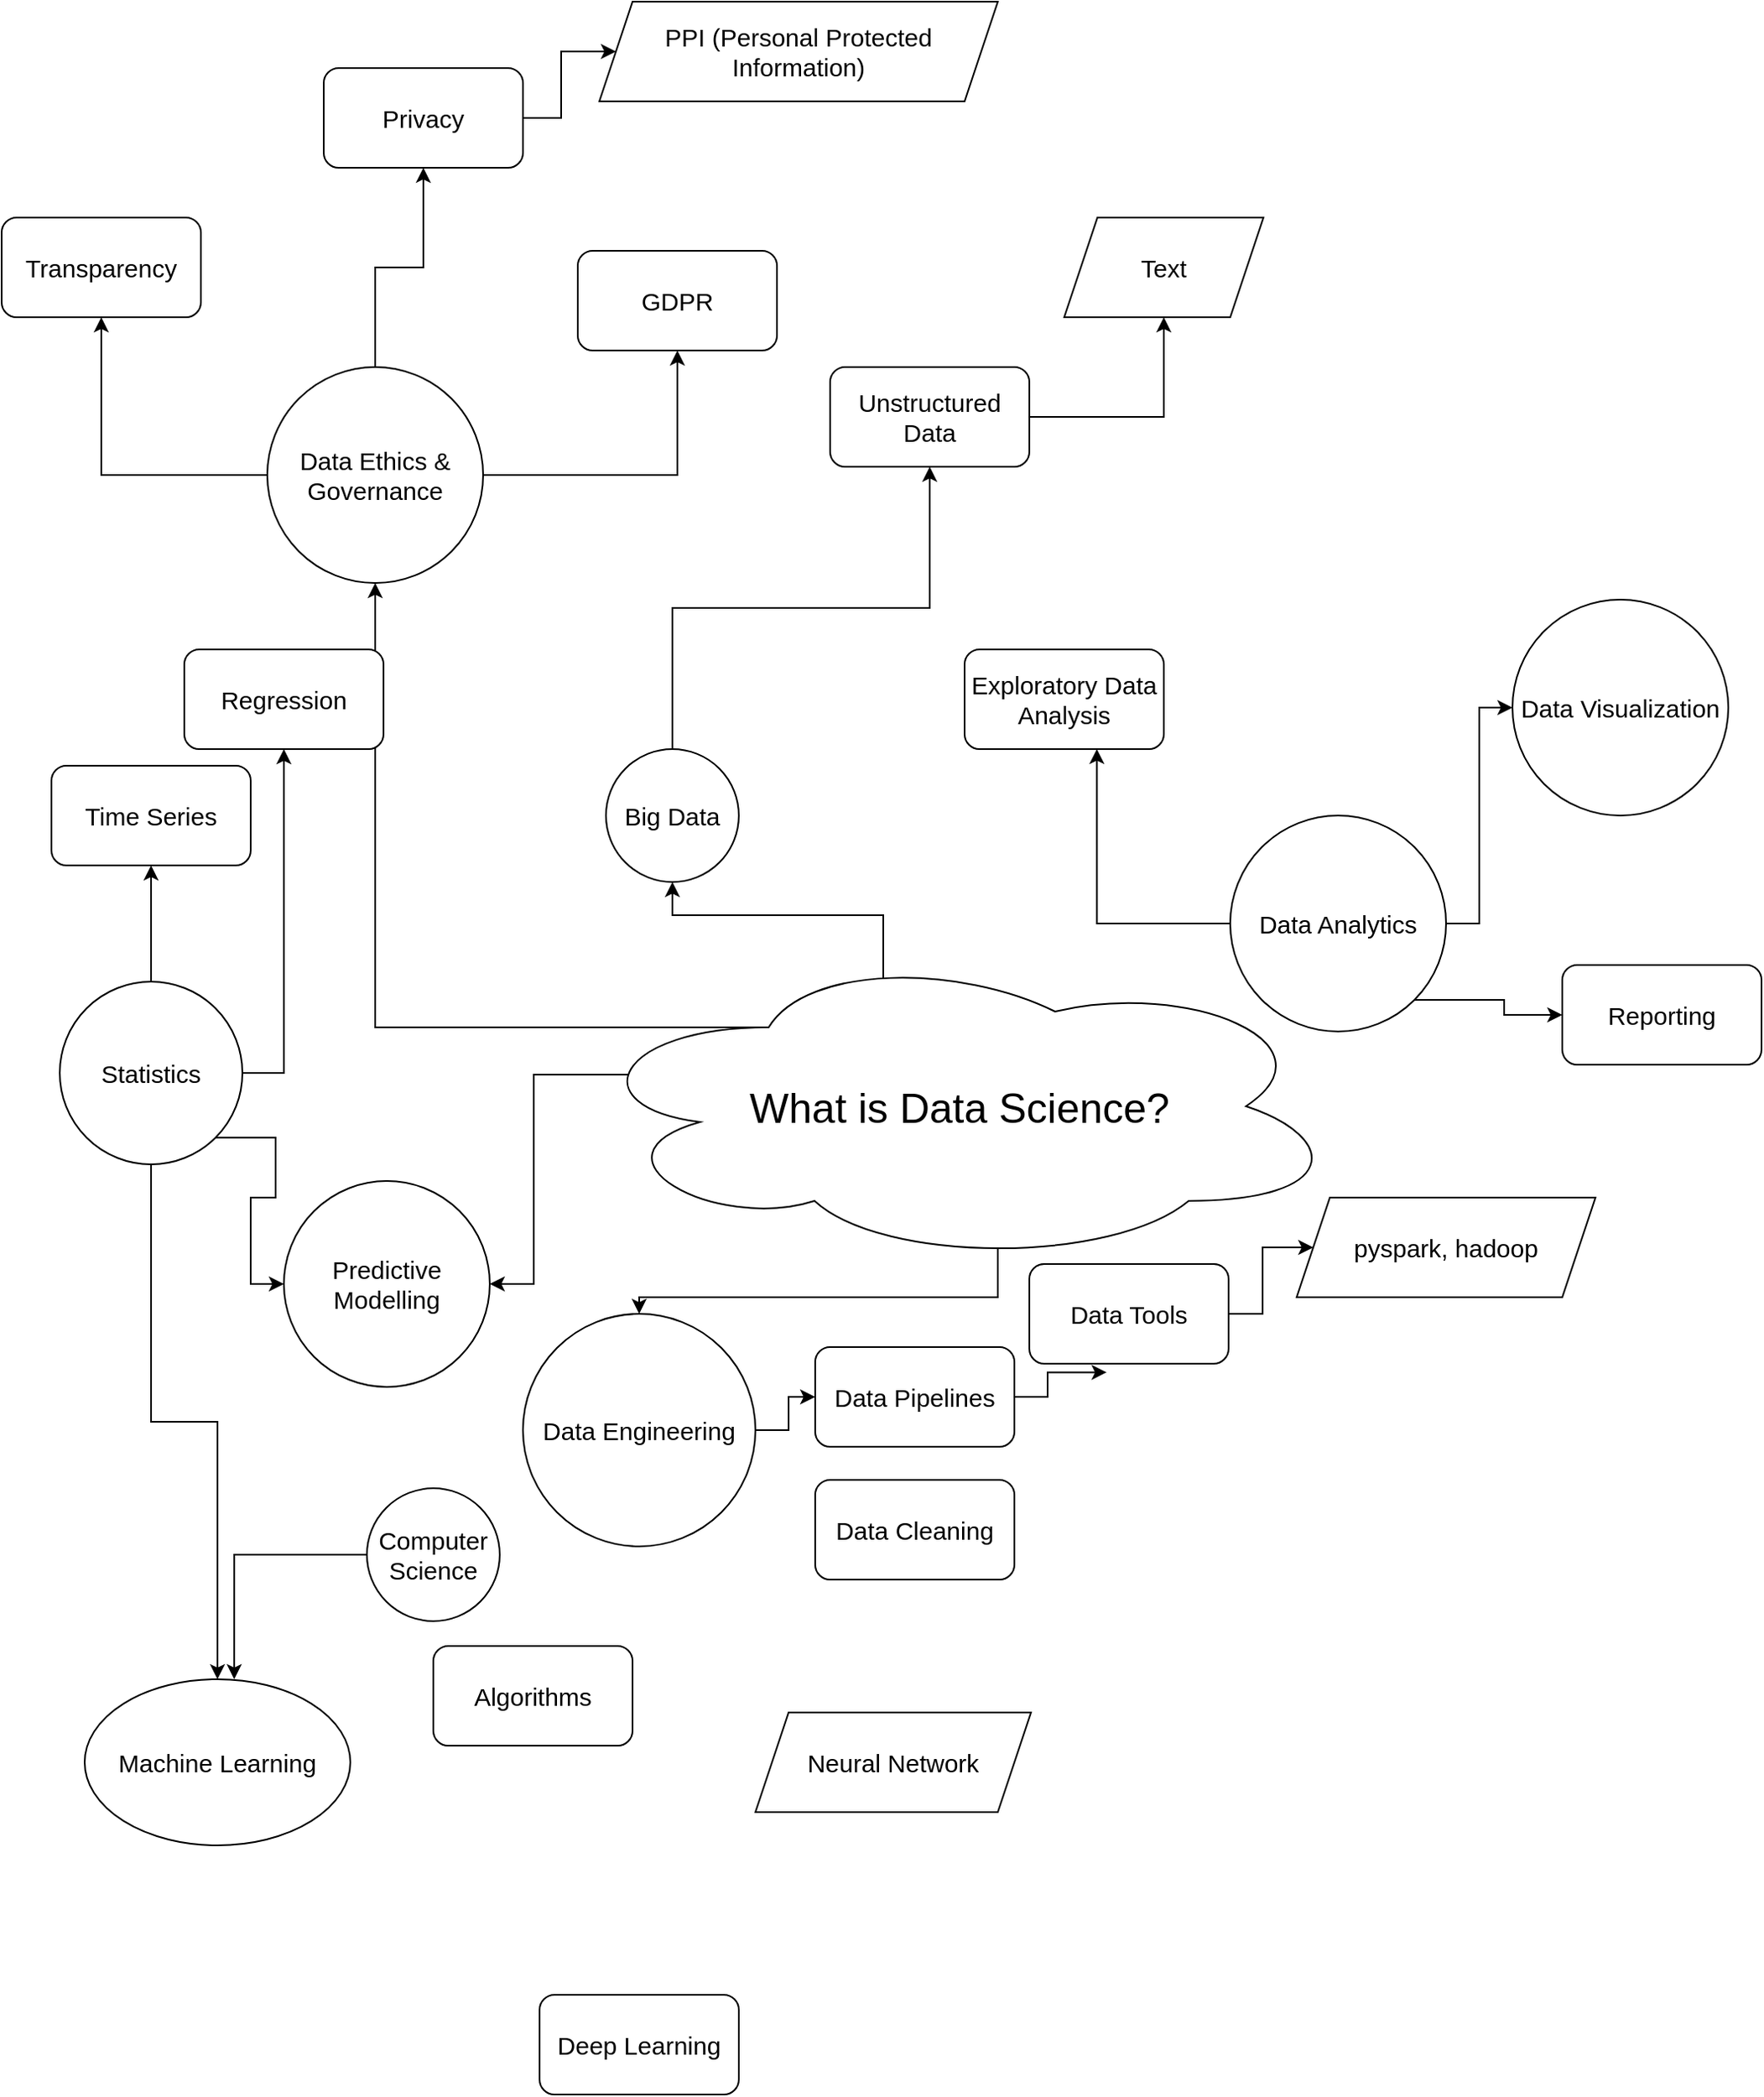 <mxfile version="16.0.2" type="device" pages="3"><diagram id="7G3PDLWmMPIqu2VxCz4N" name="IntroDS"><mxGraphModel dx="1209" dy="2049" grid="1" gridSize="10" guides="1" tooltips="1" connect="1" arrows="1" fold="1" page="1" pageScale="1" pageWidth="827" pageHeight="1169" math="0" shadow="0"><root><mxCell id="0"/><mxCell id="1" parent="0"/><mxCell id="r7thiCN5tJxndm-XETZi-9" style="edgeStyle=orthogonalEdgeStyle;rounded=0;orthogonalLoop=1;jettySize=auto;html=1;exitX=0.55;exitY=0.95;exitDx=0;exitDy=0;exitPerimeter=0;entryX=0.5;entryY=0;entryDx=0;entryDy=0;fontSize=15;" edge="1" parent="1" source="r7thiCN5tJxndm-XETZi-1" target="r7thiCN5tJxndm-XETZi-6"><mxGeometry relative="1" as="geometry"/></mxCell><mxCell id="r7thiCN5tJxndm-XETZi-30" style="edgeStyle=orthogonalEdgeStyle;rounded=0;orthogonalLoop=1;jettySize=auto;html=1;exitX=0.4;exitY=0.1;exitDx=0;exitDy=0;exitPerimeter=0;entryX=0.5;entryY=1;entryDx=0;entryDy=0;fontSize=15;" edge="1" parent="1" source="r7thiCN5tJxndm-XETZi-1" target="r7thiCN5tJxndm-XETZi-29"><mxGeometry relative="1" as="geometry"/></mxCell><mxCell id="r7thiCN5tJxndm-XETZi-45" style="edgeStyle=orthogonalEdgeStyle;rounded=0;orthogonalLoop=1;jettySize=auto;html=1;exitX=0.07;exitY=0.4;exitDx=0;exitDy=0;exitPerimeter=0;fontSize=15;" edge="1" parent="1" source="r7thiCN5tJxndm-XETZi-1" target="r7thiCN5tJxndm-XETZi-43"><mxGeometry relative="1" as="geometry"/></mxCell><mxCell id="r7thiCN5tJxndm-XETZi-47" style="edgeStyle=orthogonalEdgeStyle;rounded=0;orthogonalLoop=1;jettySize=auto;html=1;exitX=0.25;exitY=0.25;exitDx=0;exitDy=0;exitPerimeter=0;entryX=0.5;entryY=1;entryDx=0;entryDy=0;fontSize=15;" edge="1" parent="1" source="r7thiCN5tJxndm-XETZi-1" target="r7thiCN5tJxndm-XETZi-46"><mxGeometry relative="1" as="geometry"/></mxCell><mxCell id="r7thiCN5tJxndm-XETZi-1" value="What is Data Science?" style="ellipse;shape=cloud;whiteSpace=wrap;html=1;fontSize=25;" vertex="1" parent="1"><mxGeometry x="367" y="220" width="460" height="190" as="geometry"/></mxCell><mxCell id="r7thiCN5tJxndm-XETZi-12" style="edgeStyle=orthogonalEdgeStyle;rounded=0;orthogonalLoop=1;jettySize=auto;html=1;entryX=0.664;entryY=0.999;entryDx=0;entryDy=0;entryPerimeter=0;fontSize=15;" edge="1" parent="1" source="r7thiCN5tJxndm-XETZi-4" target="r7thiCN5tJxndm-XETZi-11"><mxGeometry relative="1" as="geometry"/></mxCell><mxCell id="r7thiCN5tJxndm-XETZi-39" style="edgeStyle=orthogonalEdgeStyle;rounded=0;orthogonalLoop=1;jettySize=auto;html=1;fontSize=15;" edge="1" parent="1" source="r7thiCN5tJxndm-XETZi-4" target="r7thiCN5tJxndm-XETZi-5"><mxGeometry relative="1" as="geometry"/></mxCell><mxCell id="r7thiCN5tJxndm-XETZi-42" style="edgeStyle=orthogonalEdgeStyle;rounded=0;orthogonalLoop=1;jettySize=auto;html=1;exitX=1;exitY=1;exitDx=0;exitDy=0;entryX=0;entryY=0.5;entryDx=0;entryDy=0;fontSize=15;" edge="1" parent="1" source="r7thiCN5tJxndm-XETZi-4" target="r7thiCN5tJxndm-XETZi-40"><mxGeometry relative="1" as="geometry"/></mxCell><mxCell id="r7thiCN5tJxndm-XETZi-4" value="Data Analytics" style="ellipse;whiteSpace=wrap;html=1;aspect=fixed;fontSize=15;" vertex="1" parent="1"><mxGeometry x="760" y="140" width="130" height="130" as="geometry"/></mxCell><mxCell id="r7thiCN5tJxndm-XETZi-5" value="Data Visualization" style="ellipse;whiteSpace=wrap;html=1;aspect=fixed;fontSize=15;" vertex="1" parent="1"><mxGeometry x="930" y="10" width="130" height="130" as="geometry"/></mxCell><mxCell id="r7thiCN5tJxndm-XETZi-8" style="edgeStyle=orthogonalEdgeStyle;rounded=0;orthogonalLoop=1;jettySize=auto;html=1;entryX=0;entryY=0.5;entryDx=0;entryDy=0;fontSize=15;" edge="1" parent="1" source="r7thiCN5tJxndm-XETZi-6" target="r7thiCN5tJxndm-XETZi-7"><mxGeometry relative="1" as="geometry"/></mxCell><mxCell id="r7thiCN5tJxndm-XETZi-6" value="Data Engineering" style="ellipse;whiteSpace=wrap;html=1;aspect=fixed;fontSize=15;" vertex="1" parent="1"><mxGeometry x="334" y="440" width="140" height="140" as="geometry"/></mxCell><mxCell id="r7thiCN5tJxndm-XETZi-34" style="edgeStyle=orthogonalEdgeStyle;rounded=0;orthogonalLoop=1;jettySize=auto;html=1;exitX=1;exitY=0.5;exitDx=0;exitDy=0;entryX=0.388;entryY=1.087;entryDx=0;entryDy=0;entryPerimeter=0;fontSize=15;" edge="1" parent="1" source="r7thiCN5tJxndm-XETZi-7" target="r7thiCN5tJxndm-XETZi-31"><mxGeometry relative="1" as="geometry"/></mxCell><mxCell id="r7thiCN5tJxndm-XETZi-7" value="Data Pipelines" style="rounded=1;whiteSpace=wrap;html=1;fontSize=15;" vertex="1" parent="1"><mxGeometry x="510" y="460" width="120" height="60" as="geometry"/></mxCell><mxCell id="r7thiCN5tJxndm-XETZi-10" value="Data Cleaning" style="rounded=1;whiteSpace=wrap;html=1;fontSize=15;" vertex="1" parent="1"><mxGeometry x="510" y="540" width="120" height="60" as="geometry"/></mxCell><mxCell id="r7thiCN5tJxndm-XETZi-11" value="Exploratory Data Analysis" style="rounded=1;whiteSpace=wrap;html=1;fontSize=15;" vertex="1" parent="1"><mxGeometry x="600" y="40" width="120" height="60" as="geometry"/></mxCell><mxCell id="r7thiCN5tJxndm-XETZi-16" style="edgeStyle=orthogonalEdgeStyle;rounded=0;orthogonalLoop=1;jettySize=auto;html=1;fontSize=15;" edge="1" parent="1" source="r7thiCN5tJxndm-XETZi-14" target="r7thiCN5tJxndm-XETZi-15"><mxGeometry relative="1" as="geometry"/></mxCell><mxCell id="r7thiCN5tJxndm-XETZi-19" style="edgeStyle=orthogonalEdgeStyle;rounded=0;orthogonalLoop=1;jettySize=auto;html=1;exitX=1;exitY=0.5;exitDx=0;exitDy=0;fontSize=15;" edge="1" parent="1" source="r7thiCN5tJxndm-XETZi-14" target="r7thiCN5tJxndm-XETZi-18"><mxGeometry relative="1" as="geometry"/></mxCell><mxCell id="r7thiCN5tJxndm-XETZi-28" style="edgeStyle=orthogonalEdgeStyle;rounded=0;orthogonalLoop=1;jettySize=auto;html=1;fontSize=15;" edge="1" parent="1" source="r7thiCN5tJxndm-XETZi-14" target="r7thiCN5tJxndm-XETZi-25"><mxGeometry relative="1" as="geometry"/></mxCell><mxCell id="r7thiCN5tJxndm-XETZi-44" style="edgeStyle=orthogonalEdgeStyle;rounded=0;orthogonalLoop=1;jettySize=auto;html=1;exitX=1;exitY=1;exitDx=0;exitDy=0;entryX=0;entryY=0.5;entryDx=0;entryDy=0;fontSize=15;" edge="1" parent="1" source="r7thiCN5tJxndm-XETZi-14" target="r7thiCN5tJxndm-XETZi-43"><mxGeometry relative="1" as="geometry"/></mxCell><mxCell id="r7thiCN5tJxndm-XETZi-14" value="Statistics" style="ellipse;whiteSpace=wrap;html=1;aspect=fixed;fontSize=15;" vertex="1" parent="1"><mxGeometry x="55" y="240" width="110" height="110" as="geometry"/></mxCell><mxCell id="r7thiCN5tJxndm-XETZi-15" value="Time Series" style="rounded=1;whiteSpace=wrap;html=1;fontSize=15;" vertex="1" parent="1"><mxGeometry x="50" y="110" width="120" height="60" as="geometry"/></mxCell><mxCell id="r7thiCN5tJxndm-XETZi-18" value="Regression" style="rounded=1;whiteSpace=wrap;html=1;fontSize=15;" vertex="1" parent="1"><mxGeometry x="130" y="40" width="120" height="60" as="geometry"/></mxCell><mxCell id="r7thiCN5tJxndm-XETZi-27" style="edgeStyle=orthogonalEdgeStyle;rounded=0;orthogonalLoop=1;jettySize=auto;html=1;entryX=0.563;entryY=0;entryDx=0;entryDy=0;entryPerimeter=0;fontSize=15;" edge="1" parent="1" source="r7thiCN5tJxndm-XETZi-22" target="r7thiCN5tJxndm-XETZi-25"><mxGeometry relative="1" as="geometry"/></mxCell><mxCell id="r7thiCN5tJxndm-XETZi-22" value="Computer Science" style="ellipse;whiteSpace=wrap;html=1;aspect=fixed;fontSize=15;" vertex="1" parent="1"><mxGeometry x="240" y="545" width="80" height="80" as="geometry"/></mxCell><mxCell id="r7thiCN5tJxndm-XETZi-23" value="Algorithms" style="rounded=1;whiteSpace=wrap;html=1;fontSize=15;" vertex="1" parent="1"><mxGeometry x="280" y="640" width="120" height="60" as="geometry"/></mxCell><mxCell id="r7thiCN5tJxndm-XETZi-24" value="Neural Network" style="shape=parallelogram;perimeter=parallelogramPerimeter;whiteSpace=wrap;html=1;fixedSize=1;fontSize=15;" vertex="1" parent="1"><mxGeometry x="474" y="680" width="166" height="60" as="geometry"/></mxCell><mxCell id="r7thiCN5tJxndm-XETZi-25" value="Machine Learning" style="ellipse;whiteSpace=wrap;html=1;fontSize=15;" vertex="1" parent="1"><mxGeometry x="70" y="660" width="160" height="100" as="geometry"/></mxCell><mxCell id="r7thiCN5tJxndm-XETZi-26" value="Deep Learning" style="rounded=1;whiteSpace=wrap;html=1;fontSize=15;" vertex="1" parent="1"><mxGeometry x="344" y="850" width="120" height="60" as="geometry"/></mxCell><mxCell id="r7thiCN5tJxndm-XETZi-36" style="edgeStyle=orthogonalEdgeStyle;rounded=0;orthogonalLoop=1;jettySize=auto;html=1;exitX=0.5;exitY=0;exitDx=0;exitDy=0;fontSize=15;" edge="1" parent="1" source="r7thiCN5tJxndm-XETZi-29" target="r7thiCN5tJxndm-XETZi-35"><mxGeometry relative="1" as="geometry"/></mxCell><mxCell id="r7thiCN5tJxndm-XETZi-29" value="Big Data" style="ellipse;whiteSpace=wrap;html=1;aspect=fixed;fontSize=15;" vertex="1" parent="1"><mxGeometry x="384" y="100" width="80" height="80" as="geometry"/></mxCell><mxCell id="r7thiCN5tJxndm-XETZi-33" style="edgeStyle=orthogonalEdgeStyle;rounded=0;orthogonalLoop=1;jettySize=auto;html=1;exitX=1;exitY=0.5;exitDx=0;exitDy=0;entryX=0;entryY=0.5;entryDx=0;entryDy=0;fontSize=15;" edge="1" parent="1" source="r7thiCN5tJxndm-XETZi-31" target="r7thiCN5tJxndm-XETZi-32"><mxGeometry relative="1" as="geometry"/></mxCell><mxCell id="r7thiCN5tJxndm-XETZi-31" value="Data Tools" style="rounded=1;whiteSpace=wrap;html=1;fontSize=15;" vertex="1" parent="1"><mxGeometry x="639" y="410" width="120" height="60" as="geometry"/></mxCell><mxCell id="r7thiCN5tJxndm-XETZi-32" value="pyspark, hadoop" style="shape=parallelogram;perimeter=parallelogramPerimeter;whiteSpace=wrap;html=1;fixedSize=1;fontSize=15;" vertex="1" parent="1"><mxGeometry x="800" y="370" width="180" height="60" as="geometry"/></mxCell><mxCell id="r7thiCN5tJxndm-XETZi-38" style="edgeStyle=orthogonalEdgeStyle;rounded=0;orthogonalLoop=1;jettySize=auto;html=1;entryX=0.5;entryY=1;entryDx=0;entryDy=0;fontSize=15;" edge="1" parent="1" source="r7thiCN5tJxndm-XETZi-35" target="r7thiCN5tJxndm-XETZi-37"><mxGeometry relative="1" as="geometry"/></mxCell><mxCell id="r7thiCN5tJxndm-XETZi-35" value="Unstructured Data" style="rounded=1;whiteSpace=wrap;html=1;fontSize=15;" vertex="1" parent="1"><mxGeometry x="519" y="-130" width="120" height="60" as="geometry"/></mxCell><mxCell id="r7thiCN5tJxndm-XETZi-37" value="Text" style="shape=parallelogram;perimeter=parallelogramPerimeter;whiteSpace=wrap;html=1;fixedSize=1;fontSize=15;" vertex="1" parent="1"><mxGeometry x="660" y="-220" width="120" height="60" as="geometry"/></mxCell><mxCell id="r7thiCN5tJxndm-XETZi-40" value="Reporting" style="rounded=1;whiteSpace=wrap;html=1;fontSize=15;" vertex="1" parent="1"><mxGeometry x="960" y="230" width="120" height="60" as="geometry"/></mxCell><mxCell id="r7thiCN5tJxndm-XETZi-43" value="Predictive Modelling" style="ellipse;whiteSpace=wrap;html=1;aspect=fixed;fontSize=15;" vertex="1" parent="1"><mxGeometry x="190" y="360" width="124" height="124" as="geometry"/></mxCell><mxCell id="r7thiCN5tJxndm-XETZi-49" style="edgeStyle=orthogonalEdgeStyle;rounded=0;orthogonalLoop=1;jettySize=auto;html=1;exitX=0.5;exitY=0;exitDx=0;exitDy=0;entryX=0.5;entryY=1;entryDx=0;entryDy=0;fontSize=15;" edge="1" parent="1" source="r7thiCN5tJxndm-XETZi-46" target="r7thiCN5tJxndm-XETZi-48"><mxGeometry relative="1" as="geometry"/></mxCell><mxCell id="r7thiCN5tJxndm-XETZi-52" style="edgeStyle=orthogonalEdgeStyle;rounded=0;orthogonalLoop=1;jettySize=auto;html=1;entryX=0.5;entryY=1;entryDx=0;entryDy=0;fontSize=15;" edge="1" parent="1" source="r7thiCN5tJxndm-XETZi-46" target="r7thiCN5tJxndm-XETZi-51"><mxGeometry relative="1" as="geometry"/></mxCell><mxCell id="r7thiCN5tJxndm-XETZi-55" style="edgeStyle=orthogonalEdgeStyle;rounded=0;orthogonalLoop=1;jettySize=auto;html=1;exitX=0;exitY=0.5;exitDx=0;exitDy=0;entryX=0.5;entryY=1;entryDx=0;entryDy=0;fontSize=15;" edge="1" parent="1" source="r7thiCN5tJxndm-XETZi-46" target="r7thiCN5tJxndm-XETZi-54"><mxGeometry relative="1" as="geometry"/></mxCell><mxCell id="r7thiCN5tJxndm-XETZi-46" value="Data Ethics &amp;amp; Governance" style="ellipse;whiteSpace=wrap;html=1;aspect=fixed;fontSize=15;" vertex="1" parent="1"><mxGeometry x="180" y="-130" width="130" height="130" as="geometry"/></mxCell><mxCell id="r7thiCN5tJxndm-XETZi-53" style="edgeStyle=orthogonalEdgeStyle;rounded=0;orthogonalLoop=1;jettySize=auto;html=1;entryX=0;entryY=0.5;entryDx=0;entryDy=0;fontSize=15;" edge="1" parent="1" source="r7thiCN5tJxndm-XETZi-48" target="r7thiCN5tJxndm-XETZi-50"><mxGeometry relative="1" as="geometry"/></mxCell><mxCell id="r7thiCN5tJxndm-XETZi-48" value="Privacy" style="rounded=1;whiteSpace=wrap;html=1;fontSize=15;" vertex="1" parent="1"><mxGeometry x="214" y="-310" width="120" height="60" as="geometry"/></mxCell><mxCell id="r7thiCN5tJxndm-XETZi-50" value="PPI (Personal Protected Information)" style="shape=parallelogram;perimeter=parallelogramPerimeter;whiteSpace=wrap;html=1;fixedSize=1;fontSize=15;" vertex="1" parent="1"><mxGeometry x="380" y="-350" width="240" height="60" as="geometry"/></mxCell><mxCell id="r7thiCN5tJxndm-XETZi-51" value="GDPR" style="rounded=1;whiteSpace=wrap;html=1;fontSize=15;" vertex="1" parent="1"><mxGeometry x="367" y="-200" width="120" height="60" as="geometry"/></mxCell><mxCell id="r7thiCN5tJxndm-XETZi-54" value="Transparency" style="rounded=1;whiteSpace=wrap;html=1;fontSize=15;" vertex="1" parent="1"><mxGeometry x="20" y="-220" width="120" height="60" as="geometry"/></mxCell></root></mxGraphModel></diagram><diagram id="cDI9lQXHiGyA1AY62Jai" name="IntroMLAI"><mxGraphModel dx="2246" dy="1634" grid="1" gridSize="10" guides="1" tooltips="1" connect="1" arrows="1" fold="1" page="1" pageScale="1" pageWidth="827" pageHeight="1169" math="1" shadow="0"><root><mxCell id="sXQYUa6MZgkH-_n405dG-0"/><mxCell id="sXQYUa6MZgkH-_n405dG-1" parent="sXQYUa6MZgkH-_n405dG-0"/><mxCell id="sXQYUa6MZgkH-_n405dG-47" style="edgeStyle=orthogonalEdgeStyle;rounded=0;orthogonalLoop=1;jettySize=auto;html=1;fontSize=15;" edge="1" parent="sXQYUa6MZgkH-_n405dG-1" source="sXQYUa6MZgkH-_n405dG-2" target="sXQYUa6MZgkH-_n405dG-46"><mxGeometry relative="1" as="geometry"/></mxCell><mxCell id="sXQYUa6MZgkH-_n405dG-2" value="What is Machine Learning &amp;amp; Artificial Intelligence ?" style="ellipse;shape=cloud;whiteSpace=wrap;html=1;fontSize=15;" vertex="1" parent="sXQYUa6MZgkH-_n405dG-1"><mxGeometry x="490" y="590" width="270" height="140" as="geometry"/></mxCell><mxCell id="sXQYUa6MZgkH-_n405dG-3" value="Computer Science" style="ellipse;whiteSpace=wrap;html=1;aspect=fixed;fontSize=15;" vertex="1" parent="sXQYUa6MZgkH-_n405dG-1"><mxGeometry x="110" y="130" width="80" height="80" as="geometry"/></mxCell><mxCell id="sXQYUa6MZgkH-_n405dG-18" style="edgeStyle=orthogonalEdgeStyle;rounded=0;orthogonalLoop=1;jettySize=auto;html=1;fontSize=15;" edge="1" parent="sXQYUa6MZgkH-_n405dG-1" source="sXQYUa6MZgkH-_n405dG-4" target="sXQYUa6MZgkH-_n405dG-17"><mxGeometry relative="1" as="geometry"/></mxCell><mxCell id="sXQYUa6MZgkH-_n405dG-4" value="Statistics" style="ellipse;whiteSpace=wrap;html=1;aspect=fixed;fontSize=15;" vertex="1" parent="sXQYUa6MZgkH-_n405dG-1"><mxGeometry x="360" y="40" width="80" height="80" as="geometry"/></mxCell><mxCell id="sXQYUa6MZgkH-_n405dG-5" value="Algorithms" style="rounded=1;whiteSpace=wrap;html=1;fontSize=15;" vertex="1" parent="sXQYUa6MZgkH-_n405dG-1"><mxGeometry x="70" y="30" width="120" height="60" as="geometry"/></mxCell><mxCell id="sXQYUa6MZgkH-_n405dG-11" style="edgeStyle=orthogonalEdgeStyle;rounded=0;orthogonalLoop=1;jettySize=auto;html=1;fontSize=15;" edge="1" parent="sXQYUa6MZgkH-_n405dG-1" source="sXQYUa6MZgkH-_n405dG-7" target="sXQYUa6MZgkH-_n405dG-9"><mxGeometry relative="1" as="geometry"/></mxCell><mxCell id="sXQYUa6MZgkH-_n405dG-12" style="edgeStyle=orthogonalEdgeStyle;rounded=0;orthogonalLoop=1;jettySize=auto;html=1;entryX=0;entryY=0.5;entryDx=0;entryDy=0;fontSize=15;" edge="1" parent="sXQYUa6MZgkH-_n405dG-1" source="sXQYUa6MZgkH-_n405dG-7" target="sXQYUa6MZgkH-_n405dG-10"><mxGeometry relative="1" as="geometry"/></mxCell><mxCell id="sXQYUa6MZgkH-_n405dG-30" style="edgeStyle=orthogonalEdgeStyle;rounded=0;orthogonalLoop=1;jettySize=auto;html=1;fontSize=15;" edge="1" parent="sXQYUa6MZgkH-_n405dG-1" source="sXQYUa6MZgkH-_n405dG-7" target="sXQYUa6MZgkH-_n405dG-29"><mxGeometry relative="1" as="geometry"/></mxCell><mxCell id="sXQYUa6MZgkH-_n405dG-7" value="Machine Learning" style="ellipse;whiteSpace=wrap;html=1;aspect=fixed;fontSize=15;" vertex="1" parent="sXQYUa6MZgkH-_n405dG-1"><mxGeometry x="120" y="310" width="90" height="90" as="geometry"/></mxCell><mxCell id="sXQYUa6MZgkH-_n405dG-25" style="edgeStyle=orthogonalEdgeStyle;rounded=0;orthogonalLoop=1;jettySize=auto;html=1;exitX=1;exitY=0.5;exitDx=0;exitDy=0;entryX=0;entryY=0.5;entryDx=0;entryDy=0;fontSize=15;" edge="1" parent="sXQYUa6MZgkH-_n405dG-1" source="sXQYUa6MZgkH-_n405dG-9" target="sXQYUa6MZgkH-_n405dG-23"><mxGeometry relative="1" as="geometry"/></mxCell><mxCell id="sXQYUa6MZgkH-_n405dG-26" style="edgeStyle=orthogonalEdgeStyle;rounded=0;orthogonalLoop=1;jettySize=auto;html=1;exitX=1;exitY=1;exitDx=0;exitDy=0;entryX=0;entryY=0.75;entryDx=0;entryDy=0;fontSize=15;" edge="1" parent="sXQYUa6MZgkH-_n405dG-1" source="sXQYUa6MZgkH-_n405dG-9" target="sXQYUa6MZgkH-_n405dG-24"><mxGeometry relative="1" as="geometry"/></mxCell><mxCell id="sXQYUa6MZgkH-_n405dG-9" value="Supervised&amp;nbsp;" style="rounded=1;whiteSpace=wrap;html=1;fontSize=15;" vertex="1" parent="sXQYUa6MZgkH-_n405dG-1"><mxGeometry x="294" y="360" width="120" height="60" as="geometry"/></mxCell><mxCell id="sXQYUa6MZgkH-_n405dG-34" style="edgeStyle=orthogonalEdgeStyle;rounded=0;orthogonalLoop=1;jettySize=auto;html=1;exitX=0.5;exitY=1;exitDx=0;exitDy=0;fontSize=15;" edge="1" parent="sXQYUa6MZgkH-_n405dG-1" source="sXQYUa6MZgkH-_n405dG-10" target="sXQYUa6MZgkH-_n405dG-33"><mxGeometry relative="1" as="geometry"/></mxCell><mxCell id="sXQYUa6MZgkH-_n405dG-39" style="edgeStyle=orthogonalEdgeStyle;rounded=0;orthogonalLoop=1;jettySize=auto;html=1;exitX=1;exitY=1;exitDx=0;exitDy=0;entryX=0.25;entryY=0;entryDx=0;entryDy=0;fontSize=15;" edge="1" parent="sXQYUa6MZgkH-_n405dG-1" source="sXQYUa6MZgkH-_n405dG-10" target="sXQYUa6MZgkH-_n405dG-38"><mxGeometry relative="1" as="geometry"/></mxCell><mxCell id="sXQYUa6MZgkH-_n405dG-10" value="Unsupervised" style="rounded=1;whiteSpace=wrap;html=1;fontSize=15;" vertex="1" parent="sXQYUa6MZgkH-_n405dG-1"><mxGeometry x="250" y="540" width="120" height="60" as="geometry"/></mxCell><mxCell id="sXQYUa6MZgkH-_n405dG-13" value="$$(x, y) \in D$$" style="shape=callout;whiteSpace=wrap;html=1;perimeter=calloutPerimeter;fontSize=15;" vertex="1" parent="sXQYUa6MZgkH-_n405dG-1"><mxGeometry x="294" y="290" width="186" height="80" as="geometry"/></mxCell><mxCell id="sXQYUa6MZgkH-_n405dG-14" value="$$(x,) \in D$$" style="shape=callout;whiteSpace=wrap;html=1;perimeter=calloutPerimeter;fontSize=15;" vertex="1" parent="sXQYUa6MZgkH-_n405dG-1"><mxGeometry x="280" y="480" width="120" height="80" as="geometry"/></mxCell><mxCell id="sXQYUa6MZgkH-_n405dG-15" value="Observable $$x$$&lt;br&gt;(Features)" style="rounded=1;whiteSpace=wrap;html=1;fontSize=15;" vertex="1" parent="sXQYUa6MZgkH-_n405dG-1"><mxGeometry x="480" y="10" width="120" height="60" as="geometry"/></mxCell><mxCell id="sXQYUa6MZgkH-_n405dG-16" value="Unobservable $$y$$&lt;br&gt;(target)" style="rounded=1;whiteSpace=wrap;html=1;fontSize=15;" vertex="1" parent="sXQYUa6MZgkH-_n405dG-1"><mxGeometry x="650" y="210" width="120" height="60" as="geometry"/></mxCell><mxCell id="sXQYUa6MZgkH-_n405dG-20" style="edgeStyle=orthogonalEdgeStyle;rounded=0;orthogonalLoop=1;jettySize=auto;html=1;exitX=1;exitY=0.5;exitDx=0;exitDy=0;fontSize=15;" edge="1" parent="sXQYUa6MZgkH-_n405dG-1" source="sXQYUa6MZgkH-_n405dG-17" target="sXQYUa6MZgkH-_n405dG-15"><mxGeometry relative="1" as="geometry"/></mxCell><mxCell id="sXQYUa6MZgkH-_n405dG-21" style="edgeStyle=orthogonalEdgeStyle;rounded=0;orthogonalLoop=1;jettySize=auto;html=1;entryX=0;entryY=0.5;entryDx=0;entryDy=0;fontSize=15;" edge="1" parent="sXQYUa6MZgkH-_n405dG-1" source="sXQYUa6MZgkH-_n405dG-17" target="sXQYUa6MZgkH-_n405dG-16"><mxGeometry relative="1" as="geometry"/></mxCell><mxCell id="sXQYUa6MZgkH-_n405dG-17" value="Historical Dataset $$D$$" style="rounded=1;whiteSpace=wrap;html=1;fontSize=15;" vertex="1" parent="sXQYUa6MZgkH-_n405dG-1"><mxGeometry x="340" y="150" width="190" height="70" as="geometry"/></mxCell><mxCell id="sXQYUa6MZgkH-_n405dG-23" value="Classification" style="rounded=1;whiteSpace=wrap;html=1;fontSize=15;" vertex="1" parent="sXQYUa6MZgkH-_n405dG-1"><mxGeometry x="500" y="360" width="120" height="60" as="geometry"/></mxCell><mxCell id="sXQYUa6MZgkH-_n405dG-24" value="Regression" style="rounded=1;whiteSpace=wrap;html=1;fontSize=15;" vertex="1" parent="sXQYUa6MZgkH-_n405dG-1"><mxGeometry x="500" y="430" width="120" height="60" as="geometry"/></mxCell><mxCell id="sXQYUa6MZgkH-_n405dG-27" value="$$y \in \{ {0, 1..}\}$$&lt;br&gt;y is discrete" style="shape=callout;whiteSpace=wrap;html=1;perimeter=calloutPerimeter;fontSize=15;" vertex="1" parent="sXQYUa6MZgkH-_n405dG-1"><mxGeometry x="530" y="300" width="120" height="80" as="geometry"/></mxCell><mxCell id="sXQYUa6MZgkH-_n405dG-28" value="$$y \in \mathbb{R}$$&lt;br&gt;&lt;br&gt;y is continuous" style="shape=callout;whiteSpace=wrap;html=1;perimeter=calloutPerimeter;fontSize=15;" vertex="1" parent="sXQYUa6MZgkH-_n405dG-1"><mxGeometry x="550" y="400" width="170" height="80" as="geometry"/></mxCell><mxCell id="sXQYUa6MZgkH-_n405dG-32" style="edgeStyle=orthogonalEdgeStyle;rounded=0;orthogonalLoop=1;jettySize=auto;html=1;entryX=0;entryY=0.5;entryDx=0;entryDy=0;fontSize=15;" edge="1" parent="sXQYUa6MZgkH-_n405dG-1" source="sXQYUa6MZgkH-_n405dG-29" target="sXQYUa6MZgkH-_n405dG-31"><mxGeometry relative="1" as="geometry"/></mxCell><mxCell id="sXQYUa6MZgkH-_n405dG-29" value="Reinforcement Learning" style="rounded=1;whiteSpace=wrap;html=1;fontSize=15;" vertex="1" parent="sXQYUa6MZgkH-_n405dG-1"><mxGeometry x="105" y="620" width="120" height="60" as="geometry"/></mxCell><mxCell id="sXQYUa6MZgkH-_n405dG-31" value="Q-learning" style="rounded=1;whiteSpace=wrap;html=1;fontSize=15;" vertex="1" parent="sXQYUa6MZgkH-_n405dG-1"><mxGeometry x="190" y="710" width="120" height="60" as="geometry"/></mxCell><mxCell id="sXQYUa6MZgkH-_n405dG-36" style="edgeStyle=orthogonalEdgeStyle;rounded=0;orthogonalLoop=1;jettySize=auto;html=1;exitX=0.5;exitY=1;exitDx=0;exitDy=0;fontSize=15;" edge="1" parent="sXQYUa6MZgkH-_n405dG-1" source="sXQYUa6MZgkH-_n405dG-33" target="sXQYUa6MZgkH-_n405dG-35"><mxGeometry relative="1" as="geometry"/></mxCell><mxCell id="sXQYUa6MZgkH-_n405dG-33" value="Clustering" style="rounded=1;whiteSpace=wrap;html=1;fontSize=15;" vertex="1" parent="sXQYUa6MZgkH-_n405dG-1"><mxGeometry x="300" y="770" width="120" height="60" as="geometry"/></mxCell><mxCell id="sXQYUa6MZgkH-_n405dG-35" value="k-Means" style="rounded=1;whiteSpace=wrap;html=1;fontSize=15;" vertex="1" parent="sXQYUa6MZgkH-_n405dG-1"><mxGeometry x="327" y="870" width="120" height="60" as="geometry"/></mxCell><mxCell id="sXQYUa6MZgkH-_n405dG-37" value="&lt;span style=&quot;font-size: 15px;&quot;&gt;$$\mathcal{A}$$ &lt;br style=&quot;font-size: 15px;&quot;&gt;$$\{(x,)\dots\} $$&lt;br style=&quot;font-size: 15px;&quot;&gt;$$\rightarrow$$&lt;br style=&quot;font-size: 15px;&quot;&gt;&lt;/span&gt;$$\{(x, \text{label})\dots\} $$&lt;span style=&quot;font-size: 15px;&quot;&gt;&lt;br style=&quot;font-size: 15px;&quot;&gt;&lt;/span&gt;" style="shape=callout;whiteSpace=wrap;html=1;perimeter=calloutPerimeter;fontSize=15;" vertex="1" parent="sXQYUa6MZgkH-_n405dG-1"><mxGeometry x="20" y="779" width="220" height="390" as="geometry"/></mxCell><mxCell id="sXQYUa6MZgkH-_n405dG-41" style="edgeStyle=orthogonalEdgeStyle;rounded=0;orthogonalLoop=1;jettySize=auto;html=1;entryX=0;entryY=0.25;entryDx=0;entryDy=0;fontSize=15;" edge="1" parent="sXQYUa6MZgkH-_n405dG-1" source="sXQYUa6MZgkH-_n405dG-38" target="sXQYUa6MZgkH-_n405dG-40"><mxGeometry relative="1" as="geometry"/></mxCell><mxCell id="sXQYUa6MZgkH-_n405dG-43" style="edgeStyle=orthogonalEdgeStyle;rounded=0;orthogonalLoop=1;jettySize=auto;html=1;fontSize=15;entryX=0.5;entryY=0;entryDx=0;entryDy=0;" edge="1" parent="sXQYUa6MZgkH-_n405dG-1" source="sXQYUa6MZgkH-_n405dG-38" target="sXQYUa6MZgkH-_n405dG-42"><mxGeometry relative="1" as="geometry"><mxPoint x="600.0" y="1030" as="targetPoint"/></mxGeometry></mxCell><mxCell id="sXQYUa6MZgkH-_n405dG-38" value="Compression" style="rounded=1;whiteSpace=wrap;html=1;fontSize=15;" vertex="1" parent="sXQYUa6MZgkH-_n405dG-1"><mxGeometry x="480" y="810" width="120" height="60" as="geometry"/></mxCell><mxCell id="sXQYUa6MZgkH-_n405dG-40" value="Factor Analysis" style="rounded=1;whiteSpace=wrap;html=1;fontSize=15;" vertex="1" parent="sXQYUa6MZgkH-_n405dG-1"><mxGeometry x="650" y="890" width="120" height="60" as="geometry"/></mxCell><mxCell id="sXQYUa6MZgkH-_n405dG-42" value="PCA" style="rounded=1;whiteSpace=wrap;html=1;fontSize=15;" vertex="1" parent="sXQYUa6MZgkH-_n405dG-1"><mxGeometry x="440" y="1030" width="120" height="60" as="geometry"/></mxCell><mxCell id="sXQYUa6MZgkH-_n405dG-44" value="$$dim(x_{before}) &amp;gt; dim(x_{after})$$" style="shape=callout;whiteSpace=wrap;html=1;perimeter=calloutPerimeter;fontSize=15;" vertex="1" parent="sXQYUa6MZgkH-_n405dG-1"><mxGeometry x="525" y="740" width="220" height="100" as="geometry"/></mxCell><mxCell id="sXQYUa6MZgkH-_n405dG-45" value="hope: $$x_{after}$$ are more analytically informative" style="shape=callout;whiteSpace=wrap;html=1;perimeter=calloutPerimeter;fontSize=15;" vertex="1" parent="sXQYUa6MZgkH-_n405dG-1"><mxGeometry x="680" y="850" width="120" height="80" as="geometry"/></mxCell><mxCell id="5DTmzrmbXLh5UELjsAiP-0" style="edgeStyle=orthogonalEdgeStyle;rounded=0;orthogonalLoop=1;jettySize=auto;html=1;entryX=0.5;entryY=1;entryDx=0;entryDy=0;fontSize=15;" edge="1" parent="sXQYUa6MZgkH-_n405dG-1" source="sXQYUa6MZgkH-_n405dG-46" target="sXQYUa6MZgkH-_n405dG-50"><mxGeometry relative="1" as="geometry"/></mxCell><mxCell id="sXQYUa6MZgkH-_n405dG-46" value="What is AI?" style="ellipse;shape=cloud;whiteSpace=wrap;html=1;fontSize=15;" vertex="1" parent="sXQYUa6MZgkH-_n405dG-1"><mxGeometry x="827" y="470" width="210" height="140" as="geometry"/></mxCell><mxCell id="sXQYUa6MZgkH-_n405dG-50" value="Goal: Behave as-if Human" style="ellipse;whiteSpace=wrap;html=1;aspect=fixed;fontSize=15;fillColor=#d5e8d4;strokeColor=#82b366;" vertex="1" parent="sXQYUa6MZgkH-_n405dG-1"><mxGeometry x="857" y="160" width="150" height="150" as="geometry"/></mxCell><mxCell id="sXQYUa6MZgkH-_n405dG-72" style="edgeStyle=orthogonalEdgeStyle;rounded=0;orthogonalLoop=1;jettySize=auto;html=1;entryX=0.5;entryY=0;entryDx=0;entryDy=0;fontSize=15;" edge="1" parent="sXQYUa6MZgkH-_n405dG-1" source="sXQYUa6MZgkH-_n405dG-52" target="sXQYUa6MZgkH-_n405dG-56"><mxGeometry relative="1" as="geometry"/></mxCell><mxCell id="sXQYUa6MZgkH-_n405dG-76" style="edgeStyle=orthogonalEdgeStyle;rounded=0;orthogonalLoop=1;jettySize=auto;html=1;exitX=0.5;exitY=0;exitDx=0;exitDy=0;entryX=1;entryY=0;entryDx=0;entryDy=0;fontSize=15;" edge="1" parent="sXQYUa6MZgkH-_n405dG-1" source="sXQYUa6MZgkH-_n405dG-52" target="sXQYUa6MZgkH-_n405dG-7"><mxGeometry relative="1" as="geometry"/></mxCell><mxCell id="sXQYUa6MZgkH-_n405dG-52" value="Weak AI" style="rounded=1;whiteSpace=wrap;html=1;fontSize=15;fillColor=#dae8fc;strokeColor=#6c8ebf;" vertex="1" parent="sXQYUa6MZgkH-_n405dG-1"><mxGeometry x="1130" y="350" width="160" height="60" as="geometry"/></mxCell><mxCell id="sXQYUa6MZgkH-_n405dG-73" style="edgeStyle=orthogonalEdgeStyle;rounded=0;orthogonalLoop=1;jettySize=auto;html=1;exitX=0;exitY=0.5;exitDx=0;exitDy=0;entryX=0;entryY=0.75;entryDx=0;entryDy=0;fontSize=15;" edge="1" parent="sXQYUa6MZgkH-_n405dG-1" source="sXQYUa6MZgkH-_n405dG-53" target="sXQYUa6MZgkH-_n405dG-55"><mxGeometry relative="1" as="geometry"/></mxCell><mxCell id="sXQYUa6MZgkH-_n405dG-75" style="edgeStyle=orthogonalEdgeStyle;rounded=0;orthogonalLoop=1;jettySize=auto;html=1;exitX=1;exitY=0.5;exitDx=0;exitDy=0;fontSize=15;" edge="1" parent="sXQYUa6MZgkH-_n405dG-1" source="sXQYUa6MZgkH-_n405dG-53" target="sXQYUa6MZgkH-_n405dG-74"><mxGeometry relative="1" as="geometry"/></mxCell><mxCell id="sXQYUa6MZgkH-_n405dG-53" value="Strong AI" style="rounded=1;whiteSpace=wrap;html=1;fontSize=15;fillColor=#f8cecc;strokeColor=#b85450;" vertex="1" parent="sXQYUa6MZgkH-_n405dG-1"><mxGeometry x="1130" y="450" width="160" height="60" as="geometry"/></mxCell><mxCell id="sXQYUa6MZgkH-_n405dG-65" style="edgeStyle=orthogonalEdgeStyle;rounded=0;orthogonalLoop=1;jettySize=auto;html=1;exitX=1;exitY=0.5;exitDx=0;exitDy=0;entryX=0.5;entryY=1;entryDx=0;entryDy=0;fontSize=15;" edge="1" parent="sXQYUa6MZgkH-_n405dG-1" source="sXQYUa6MZgkH-_n405dG-54" target="sXQYUa6MZgkH-_n405dG-55"><mxGeometry relative="1" as="geometry"/></mxCell><mxCell id="sXQYUa6MZgkH-_n405dG-54" value="Problems" style="ellipse;whiteSpace=wrap;html=1;aspect=fixed;fontSize=15;" vertex="1" parent="sXQYUa6MZgkH-_n405dG-1"><mxGeometry x="1095" y="760" width="100" height="100" as="geometry"/></mxCell><mxCell id="sXQYUa6MZgkH-_n405dG-66" style="edgeStyle=orthogonalEdgeStyle;rounded=0;orthogonalLoop=1;jettySize=auto;html=1;exitX=1;exitY=0.5;exitDx=0;exitDy=0;fontSize=15;" edge="1" parent="sXQYUa6MZgkH-_n405dG-1" source="sXQYUa6MZgkH-_n405dG-55"><mxGeometry relative="1" as="geometry"><mxPoint x="1320" y="660.231" as="targetPoint"/></mxGeometry></mxCell><mxCell id="sXQYUa6MZgkH-_n405dG-67" style="edgeStyle=orthogonalEdgeStyle;rounded=0;orthogonalLoop=1;jettySize=auto;html=1;exitX=1;exitY=1;exitDx=0;exitDy=0;entryX=0;entryY=0.5;entryDx=0;entryDy=0;fontSize=15;" edge="1" parent="sXQYUa6MZgkH-_n405dG-1" source="sXQYUa6MZgkH-_n405dG-55" target="sXQYUa6MZgkH-_n405dG-58"><mxGeometry relative="1" as="geometry"/></mxCell><mxCell id="sXQYUa6MZgkH-_n405dG-68" style="edgeStyle=orthogonalEdgeStyle;rounded=0;orthogonalLoop=1;jettySize=auto;html=1;exitX=0.75;exitY=1;exitDx=0;exitDy=0;entryX=0;entryY=0.75;entryDx=0;entryDy=0;fontSize=15;" edge="1" parent="sXQYUa6MZgkH-_n405dG-1" source="sXQYUa6MZgkH-_n405dG-55" target="sXQYUa6MZgkH-_n405dG-59"><mxGeometry relative="1" as="geometry"/></mxCell><mxCell id="sXQYUa6MZgkH-_n405dG-79" value="SOLUTION" style="edgeStyle=orthogonalEdgeStyle;rounded=0;orthogonalLoop=1;jettySize=auto;html=1;entryX=1;entryY=0.75;entryDx=0;entryDy=0;fontSize=15;" edge="1" parent="sXQYUa6MZgkH-_n405dG-1" source="sXQYUa6MZgkH-_n405dG-55" target="sXQYUa6MZgkH-_n405dG-77"><mxGeometry relative="1" as="geometry"/></mxCell><mxCell id="sXQYUa6MZgkH-_n405dG-55" value="Open / General" style="rounded=1;whiteSpace=wrap;html=1;fontSize=15;fillColor=#f8cecc;strokeColor=#b85450;" vertex="1" parent="sXQYUa6MZgkH-_n405dG-1"><mxGeometry x="1210" y="940" width="120" height="60" as="geometry"/></mxCell><mxCell id="sXQYUa6MZgkH-_n405dG-56" value="Closed / Narrow" style="rounded=1;whiteSpace=wrap;html=1;fontSize=15;fillColor=#dae8fc;strokeColor=#6c8ebf;" vertex="1" parent="sXQYUa6MZgkH-_n405dG-1"><mxGeometry x="960" y="830" width="120" height="60" as="geometry"/></mxCell><mxCell id="sXQYUa6MZgkH-_n405dG-57" value="Relevant Variables Unknown" style="rounded=1;whiteSpace=wrap;html=1;fontSize=15;" vertex="1" parent="sXQYUa6MZgkH-_n405dG-1"><mxGeometry x="1330" y="630" width="120" height="60" as="geometry"/></mxCell><mxCell id="sXQYUa6MZgkH-_n405dG-58" value="No Measurements Taken" style="rounded=1;whiteSpace=wrap;html=1;fontSize=15;" vertex="1" parent="sXQYUa6MZgkH-_n405dG-1"><mxGeometry x="1330" y="710" width="120" height="60" as="geometry"/></mxCell><mxCell id="sXQYUa6MZgkH-_n405dG-59" value="Under-developed Concepts" style="rounded=1;whiteSpace=wrap;html=1;fontSize=15;" vertex="1" parent="sXQYUa6MZgkH-_n405dG-1"><mxGeometry x="1360" y="850" width="120" height="60" as="geometry"/></mxCell><mxCell id="sXQYUa6MZgkH-_n405dG-61" value="eg. 2yo child wandering around a room&amp;nbsp;&lt;br&gt;problem: bordem" style="shape=callout;whiteSpace=wrap;html=1;perimeter=calloutPerimeter;fontSize=15;" vertex="1" parent="sXQYUa6MZgkH-_n405dG-1"><mxGeometry x="1140" y="560" width="180" height="90" as="geometry"/></mxCell><mxCell id="sXQYUa6MZgkH-_n405dG-62" value="what stuff is fun?" style="shape=callout;whiteSpace=wrap;html=1;perimeter=calloutPerimeter;fontSize=15;" vertex="1" parent="sXQYUa6MZgkH-_n405dG-1"><mxGeometry x="1380" y="570" width="120" height="80" as="geometry"/></mxCell><mxCell id="sXQYUa6MZgkH-_n405dG-63" value="how does it work?" style="shape=callout;whiteSpace=wrap;html=1;perimeter=calloutPerimeter;fontSize=15;" vertex="1" parent="sXQYUa6MZgkH-_n405dG-1"><mxGeometry x="1400" y="690" width="120" height="80" as="geometry"/></mxCell><mxCell id="sXQYUa6MZgkH-_n405dG-64" value="&lt;br&gt;what is it?" style="shape=callout;whiteSpace=wrap;html=1;perimeter=calloutPerimeter;fontSize=15;" vertex="1" parent="sXQYUa6MZgkH-_n405dG-1"><mxGeometry x="1400" y="790" width="120" height="80" as="geometry"/></mxCell><mxCell id="sXQYUa6MZgkH-_n405dG-69" value="A problem statement in terms of input/output" style="rounded=1;whiteSpace=wrap;html=1;fontSize=15;" vertex="1" parent="sXQYUa6MZgkH-_n405dG-1"><mxGeometry x="951" y="930" width="169" height="100" as="geometry"/></mxCell><mxCell id="sXQYUa6MZgkH-_n405dG-70" value="A relaible method of solving" style="rounded=1;whiteSpace=wrap;html=1;fontSize=15;" vertex="1" parent="sXQYUa6MZgkH-_n405dG-1"><mxGeometry x="951" y="1040" width="170" height="80" as="geometry"/></mxCell><mxCell id="sXQYUa6MZgkH-_n405dG-78" style="edgeStyle=orthogonalEdgeStyle;rounded=0;orthogonalLoop=1;jettySize=auto;html=1;exitX=1;exitY=0.5;exitDx=0;exitDy=0;fontSize=15;" edge="1" parent="sXQYUa6MZgkH-_n405dG-1" source="sXQYUa6MZgkH-_n405dG-71" target="sXQYUa6MZgkH-_n405dG-77"><mxGeometry relative="1" as="geometry"/></mxCell><mxCell id="sXQYUa6MZgkH-_n405dG-71" value="Have means (data, etc.) to solve it" style="rounded=1;whiteSpace=wrap;html=1;fontSize=15;" vertex="1" parent="sXQYUa6MZgkH-_n405dG-1"><mxGeometry x="951" y="1140" width="170" height="80" as="geometry"/></mxCell><mxCell id="sXQYUa6MZgkH-_n405dG-74" value="doesn't exist" style="rounded=0;whiteSpace=wrap;html=1;fontSize=15;fillColor=#f8cecc;strokeColor=#b85450;" vertex="1" parent="sXQYUa6MZgkH-_n405dG-1"><mxGeometry x="1450" y="420" width="120" height="60" as="geometry"/></mxCell><mxCell id="sXQYUa6MZgkH-_n405dG-77" value="Data has to be relevant" style="rounded=1;whiteSpace=wrap;html=1;fontSize=15;fillColor=#fff2cc;strokeColor=#d6b656;" vertex="1" parent="sXQYUa6MZgkH-_n405dG-1"><mxGeometry x="1220" y="1100" width="120" height="60" as="geometry"/></mxCell><mxCell id="WYE3SB32cS-6U2C6Idzf-0" value="Statistical Modelling" style="ellipse;whiteSpace=wrap;html=1;aspect=fixed;fontSize=22;" vertex="1" parent="sXQYUa6MZgkH-_n405dG-1"><mxGeometry x="400" y="1340" width="150" height="150" as="geometry"/></mxCell><mxCell id="WYE3SB32cS-6U2C6Idzf-1" value="Machine Learning&lt;br&gt;Modelling" style="ellipse;whiteSpace=wrap;html=1;aspect=fixed;fontSize=22;" vertex="1" parent="sXQYUa6MZgkH-_n405dG-1"><mxGeometry x="620" y="1310" width="200" height="200" as="geometry"/></mxCell><mxCell id="WYE3SB32cS-6U2C6Idzf-3" value="Automated Inference" style="rounded=1;whiteSpace=wrap;html=1;fontSize=22;" vertex="1" parent="sXQYUa6MZgkH-_n405dG-1"><mxGeometry x="750" y="1205" width="150" height="80" as="geometry"/></mxCell><mxCell id="WYE3SB32cS-6U2C6Idzf-4" value="Data-Led" style="rounded=1;whiteSpace=wrap;html=1;fontSize=22;" vertex="1" parent="sXQYUa6MZgkH-_n405dG-1"><mxGeometry x="830" y="1440" width="150" height="80" as="geometry"/></mxCell><mxCell id="WYE3SB32cS-6U2C6Idzf-5" value="Data has to be structured so as to express the solution -- columns are &quot;right&quot;" style="shape=callout;whiteSpace=wrap;html=1;perimeter=calloutPerimeter;fontSize=22;" vertex="1" parent="sXQYUa6MZgkH-_n405dG-1"><mxGeometry x="790" y="1330" width="320" height="130" as="geometry"/></mxCell><mxCell id="WYE3SB32cS-6U2C6Idzf-6" style="edgeStyle=orthogonalEdgeStyle;rounded=0;orthogonalLoop=1;jettySize=auto;html=1;exitX=0.5;exitY=1;exitDx=0;exitDy=0;fontSize=22;" edge="1" parent="sXQYUa6MZgkH-_n405dG-1" source="WYE3SB32cS-6U2C6Idzf-4" target="WYE3SB32cS-6U2C6Idzf-4"><mxGeometry relative="1" as="geometry"/></mxCell><mxCell id="WYE3SB32cS-6U2C6Idzf-7" value="Domain-Led" style="rounded=1;whiteSpace=wrap;html=1;fontSize=22;" vertex="1" parent="sXQYUa6MZgkH-_n405dG-1"><mxGeometry x="100" y="1450" width="210" height="60" as="geometry"/></mxCell><mxCell id="WYE3SB32cS-6U2C6Idzf-8" value="Models constructed by understanding the problem&amp;nbsp;" style="shape=callout;whiteSpace=wrap;html=1;perimeter=calloutPerimeter;fontSize=22;" vertex="1" parent="sXQYUa6MZgkH-_n405dG-1"><mxGeometry x="55" y="1300" width="190" height="160" as="geometry"/></mxCell><mxCell id="WYE3SB32cS-6U2C6Idzf-9" value="Explanatory" style="rounded=1;whiteSpace=wrap;html=1;fontSize=22;" vertex="1" parent="sXQYUa6MZgkH-_n405dG-1"><mxGeometry x="90" y="1620" width="240" height="80" as="geometry"/></mxCell><mxCell id="WYE3SB32cS-6U2C6Idzf-10" value="Height ~ N(1.7, 0.5)" style="shape=callout;whiteSpace=wrap;html=1;perimeter=calloutPerimeter;fontSize=22;" vertex="1" parent="sXQYUa6MZgkH-_n405dG-1"><mxGeometry x="240" y="1560" width="230" height="110" as="geometry"/></mxCell><mxCell id="WYE3SB32cS-6U2C6Idzf-16" style="edgeStyle=orthogonalEdgeStyle;rounded=0;orthogonalLoop=1;jettySize=auto;html=1;exitX=0.75;exitY=1;exitDx=0;exitDy=0;fontSize=22;fontColor=#000000;" edge="1" parent="sXQYUa6MZgkH-_n405dG-1" source="WYE3SB32cS-6U2C6Idzf-11" target="WYE3SB32cS-6U2C6Idzf-15"><mxGeometry relative="1" as="geometry"/></mxCell><mxCell id="WYE3SB32cS-6U2C6Idzf-11" value="Associative" style="rounded=1;whiteSpace=wrap;html=1;fontSize=22;" vertex="1" parent="sXQYUa6MZgkH-_n405dG-1"><mxGeometry x="820" y="1590" width="170" height="100" as="geometry"/></mxCell><mxCell id="WYE3SB32cS-6U2C6Idzf-13" value="height = &lt;b&gt;&lt;font color=&quot;#ff0000&quot;&gt;1.1&lt;/font&gt;&lt;/b&gt;x1 + &lt;font color=&quot;#ff0000&quot;&gt;0.2&lt;/font&gt;x2 + ...." style="shape=callout;whiteSpace=wrap;html=1;perimeter=calloutPerimeter;fontSize=22;" vertex="1" parent="sXQYUa6MZgkH-_n405dG-1"><mxGeometry x="917" y="1545" width="343" height="80" as="geometry"/></mxCell><mxCell id="WYE3SB32cS-6U2C6Idzf-14" value="&lt;font color=&quot;#000000&quot;&gt;Data decides betweeen models -- or speciealised a model&lt;/font&gt;" style="rounded=1;whiteSpace=wrap;html=1;fontSize=22;fontColor=#FF0000;" vertex="1" parent="sXQYUa6MZgkH-_n405dG-1"><mxGeometry x="260" y="1730" width="340" height="170" as="geometry"/></mxCell><mxCell id="WYE3SB32cS-6U2C6Idzf-15" value="&lt;font color=&quot;#000000&quot;&gt;data produces the model&lt;/font&gt;" style="rounded=1;whiteSpace=wrap;html=1;fontSize=22;fontColor=#FF0000;" vertex="1" parent="sXQYUa6MZgkH-_n405dG-1"><mxGeometry x="920" y="1740" width="340" height="70" as="geometry"/></mxCell></root></mxGraphModel></diagram><diagram id="kzhDVpdJKKuqAym25hr_" name="IntroPython"><mxGraphModel dx="1310" dy="2122" grid="1" gridSize="10" guides="1" tooltips="1" connect="1" arrows="1" fold="1" page="1" pageScale="1" pageWidth="827" pageHeight="1169" math="1" shadow="0"><root><mxCell id="Pxda2_iwQiIPiB_GT1go-0"/><mxCell id="Pxda2_iwQiIPiB_GT1go-1" parent="Pxda2_iwQiIPiB_GT1go-0"/><mxCell id="zNVgKQcsqvFdzI_6h8QQ-6" style="edgeStyle=orthogonalEdgeStyle;rounded=0;orthogonalLoop=1;jettySize=auto;html=1;exitX=0.8;exitY=0.8;exitDx=0;exitDy=0;exitPerimeter=0;entryX=0.5;entryY=0;entryDx=0;entryDy=0;fontSize=13;fontColor=#000000;" edge="1" parent="Pxda2_iwQiIPiB_GT1go-1" source="Pxda2_iwQiIPiB_GT1go-2" target="zNVgKQcsqvFdzI_6h8QQ-5"><mxGeometry relative="1" as="geometry"/></mxCell><mxCell id="zNVgKQcsqvFdzI_6h8QQ-22" style="edgeStyle=orthogonalEdgeStyle;rounded=0;orthogonalLoop=1;jettySize=auto;html=1;fontSize=13;fontColor=#000000;" edge="1" parent="Pxda2_iwQiIPiB_GT1go-1" source="Pxda2_iwQiIPiB_GT1go-2" target="zNVgKQcsqvFdzI_6h8QQ-17"><mxGeometry relative="1" as="geometry"/></mxCell><mxCell id="Pxda2_iwQiIPiB_GT1go-2" value="What is Python? Why Python?" style="ellipse;shape=cloud;whiteSpace=wrap;html=1;fontSize=15;" vertex="1" parent="Pxda2_iwQiIPiB_GT1go-1"><mxGeometry x="375" y="330" width="320" height="110" as="geometry"/></mxCell><mxCell id="zNVgKQcsqvFdzI_6h8QQ-9" style="edgeStyle=orthogonalEdgeStyle;rounded=0;orthogonalLoop=1;jettySize=auto;html=1;entryX=0;entryY=0.5;entryDx=0;entryDy=0;fontSize=13;fontColor=#000000;" edge="1" parent="Pxda2_iwQiIPiB_GT1go-1" source="zNVgKQcsqvFdzI_6h8QQ-0" target="zNVgKQcsqvFdzI_6h8QQ-3"><mxGeometry relative="1" as="geometry"/></mxCell><mxCell id="zNVgKQcsqvFdzI_6h8QQ-10" style="edgeStyle=orthogonalEdgeStyle;rounded=0;orthogonalLoop=1;jettySize=auto;html=1;exitX=1;exitY=1;exitDx=0;exitDy=0;fontSize=13;fontColor=#000000;" edge="1" parent="Pxda2_iwQiIPiB_GT1go-1" source="zNVgKQcsqvFdzI_6h8QQ-0" target="zNVgKQcsqvFdzI_6h8QQ-4"><mxGeometry relative="1" as="geometry"><mxPoint x="250" y="560" as="targetPoint"/></mxGeometry></mxCell><mxCell id="zNVgKQcsqvFdzI_6h8QQ-0" value="Open Source" style="ellipse;whiteSpace=wrap;html=1;aspect=fixed;fontSize=13;fontColor=#000000;" vertex="1" parent="Pxda2_iwQiIPiB_GT1go-1"><mxGeometry x="40" y="450" width="100" height="100" as="geometry"/></mxCell><mxCell id="zNVgKQcsqvFdzI_6h8QQ-1" value="Readable" style="ellipse;whiteSpace=wrap;html=1;aspect=fixed;fontSize=13;fontColor=#000000;" vertex="1" parent="Pxda2_iwQiIPiB_GT1go-1"><mxGeometry x="320" y="-10" width="80" height="80" as="geometry"/></mxCell><mxCell id="zNVgKQcsqvFdzI_6h8QQ-3" value="Data Science Community" style="rounded=1;whiteSpace=wrap;html=1;fontSize=13;fillColor=#d5e8d4;strokeColor=#82b366;" vertex="1" parent="Pxda2_iwQiIPiB_GT1go-1"><mxGeometry x="220" y="410" width="120" height="60" as="geometry"/></mxCell><mxCell id="zNVgKQcsqvFdzI_6h8QQ-4" value="Software Engineering Commuity" style="rounded=1;whiteSpace=wrap;html=1;fontSize=13;fillColor=#f8cecc;strokeColor=#b85450;" vertex="1" parent="Pxda2_iwQiIPiB_GT1go-1"><mxGeometry x="200" y="700" width="120" height="60" as="geometry"/></mxCell><mxCell id="zNVgKQcsqvFdzI_6h8QQ-7" style="edgeStyle=orthogonalEdgeStyle;rounded=0;orthogonalLoop=1;jettySize=auto;html=1;entryX=1;entryY=0.5;entryDx=0;entryDy=0;fontSize=13;fontColor=#000000;" edge="1" parent="Pxda2_iwQiIPiB_GT1go-1" source="zNVgKQcsqvFdzI_6h8QQ-5" target="zNVgKQcsqvFdzI_6h8QQ-3"><mxGeometry relative="1" as="geometry"/></mxCell><mxCell id="zNVgKQcsqvFdzI_6h8QQ-8" style="edgeStyle=orthogonalEdgeStyle;rounded=0;orthogonalLoop=1;jettySize=auto;html=1;exitX=0;exitY=1;exitDx=0;exitDy=0;entryX=1;entryY=0.5;entryDx=0;entryDy=0;fontSize=13;fontColor=#000000;" edge="1" parent="Pxda2_iwQiIPiB_GT1go-1" source="zNVgKQcsqvFdzI_6h8QQ-5" target="zNVgKQcsqvFdzI_6h8QQ-4"><mxGeometry relative="1" as="geometry"/></mxCell><mxCell id="zNVgKQcsqvFdzI_6h8QQ-5" value="Ecosystem of Libraries" style="ellipse;whiteSpace=wrap;html=1;aspect=fixed;fontSize=13;fontColor=#000000;" vertex="1" parent="Pxda2_iwQiIPiB_GT1go-1"><mxGeometry x="440" y="460" width="110" height="110" as="geometry"/></mxCell><mxCell id="zNVgKQcsqvFdzI_6h8QQ-14" style="edgeStyle=orthogonalEdgeStyle;rounded=0;orthogonalLoop=1;jettySize=auto;html=1;entryX=0.25;entryY=1;entryDx=0;entryDy=0;fontSize=13;fontColor=#000000;exitX=1;exitY=0;exitDx=0;exitDy=0;" edge="1" parent="Pxda2_iwQiIPiB_GT1go-1" source="zNVgKQcsqvFdzI_6h8QQ-11" target="zNVgKQcsqvFdzI_6h8QQ-12"><mxGeometry relative="1" as="geometry"><mxPoint x="140" y="285" as="sourcePoint"/></mxGeometry></mxCell><mxCell id="zNVgKQcsqvFdzI_6h8QQ-18" style="edgeStyle=orthogonalEdgeStyle;rounded=0;orthogonalLoop=1;jettySize=auto;html=1;fontSize=13;fontColor=#000000;" edge="1" parent="Pxda2_iwQiIPiB_GT1go-1" source="zNVgKQcsqvFdzI_6h8QQ-11" target="zNVgKQcsqvFdzI_6h8QQ-17"><mxGeometry relative="1" as="geometry"/></mxCell><mxCell id="zNVgKQcsqvFdzI_6h8QQ-11" value="Programming Language" style="ellipse;whiteSpace=wrap;html=1;aspect=fixed;fontSize=13;fontColor=#000000;" vertex="1" parent="Pxda2_iwQiIPiB_GT1go-1"><mxGeometry x="70" y="185" width="90" height="90" as="geometry"/></mxCell><mxCell id="zNVgKQcsqvFdzI_6h8QQ-15" style="edgeStyle=orthogonalEdgeStyle;rounded=0;orthogonalLoop=1;jettySize=auto;html=1;exitX=1;exitY=0.5;exitDx=0;exitDy=0;entryX=0;entryY=0.5;entryDx=0;entryDy=0;fontSize=13;fontColor=#000000;" edge="1" parent="Pxda2_iwQiIPiB_GT1go-1" source="zNVgKQcsqvFdzI_6h8QQ-12" target="zNVgKQcsqvFdzI_6h8QQ-1"><mxGeometry relative="1" as="geometry"/></mxCell><mxCell id="zNVgKQcsqvFdzI_6h8QQ-12" value="Syntax" style="rounded=1;whiteSpace=wrap;html=1;fontSize=13;fontColor=#000000;" vertex="1" parent="Pxda2_iwQiIPiB_GT1go-1"><mxGeometry x="210" y="110" width="120" height="60" as="geometry"/></mxCell><mxCell id="zNVgKQcsqvFdzI_6h8QQ-13" value="lists are zero-indexed" style="rounded=0;whiteSpace=wrap;html=1;fontSize=13;fontColor=#000000;" vertex="1" parent="Pxda2_iwQiIPiB_GT1go-1"><mxGeometry x="20" y="30" width="190" height="60" as="geometry"/></mxCell><mxCell id="zNVgKQcsqvFdzI_6h8QQ-20" style="edgeStyle=orthogonalEdgeStyle;rounded=0;orthogonalLoop=1;jettySize=auto;html=1;entryX=0;entryY=0.5;entryDx=0;entryDy=0;fontSize=13;fontColor=#000000;" edge="1" parent="Pxda2_iwQiIPiB_GT1go-1" source="zNVgKQcsqvFdzI_6h8QQ-17" target="zNVgKQcsqvFdzI_6h8QQ-19"><mxGeometry relative="1" as="geometry"/></mxCell><mxCell id="zNVgKQcsqvFdzI_6h8QQ-17" value="Style (Paradigm)" style="rounded=1;whiteSpace=wrap;html=1;fontSize=13;fontColor=#000000;" vertex="1" parent="Pxda2_iwQiIPiB_GT1go-1"><mxGeometry x="270" y="240" width="120" height="60" as="geometry"/></mxCell><mxCell id="zNVgKQcsqvFdzI_6h8QQ-19" value="Object-Oriented" style="rounded=1;whiteSpace=wrap;html=1;fontSize=13;fontColor=#000000;" vertex="1" parent="Pxda2_iwQiIPiB_GT1go-1"><mxGeometry x="450" y="200" width="120" height="60" as="geometry"/></mxCell><mxCell id="zNVgKQcsqvFdzI_6h8QQ-21" value="object.method()&lt;br&gt;&lt;br&gt;data.behaviour()" style="shape=callout;whiteSpace=wrap;html=1;perimeter=calloutPerimeter;fontSize=13;fontColor=#000000;" vertex="1" parent="Pxda2_iwQiIPiB_GT1go-1"><mxGeometry x="457" y="100" width="156" height="110" as="geometry"/></mxCell><mxCell id="zNVgKQcsqvFdzI_6h8QQ-25" style="edgeStyle=orthogonalEdgeStyle;rounded=0;orthogonalLoop=1;jettySize=auto;html=1;exitX=0.4;exitY=0.1;exitDx=0;exitDy=0;exitPerimeter=0;entryX=0.5;entryY=1;entryDx=0;entryDy=0;fontSize=13;fontColor=#000000;" edge="1" parent="Pxda2_iwQiIPiB_GT1go-1" source="zNVgKQcsqvFdzI_6h8QQ-23" target="zNVgKQcsqvFdzI_6h8QQ-24"><mxGeometry relative="1" as="geometry"/></mxCell><mxCell id="zNVgKQcsqvFdzI_6h8QQ-23" value="What is R?" style="ellipse;shape=cloud;whiteSpace=wrap;html=1;fontSize=13;fontColor=#000000;" vertex="1" parent="Pxda2_iwQiIPiB_GT1go-1"><mxGeometry x="670" y="220" width="120" height="80" as="geometry"/></mxCell><mxCell id="zNVgKQcsqvFdzI_6h8QQ-24" value="Array-Oriented" style="rounded=1;whiteSpace=wrap;html=1;fontSize=13;fontColor=#000000;" vertex="1" parent="Pxda2_iwQiIPiB_GT1go-1"><mxGeometry x="710" y="120" width="120" height="60" as="geometry"/></mxCell><mxCell id="zNVgKQcsqvFdzI_6h8QQ-27" value="value[1] * 2&lt;br&gt;" style="shape=callout;whiteSpace=wrap;html=1;perimeter=calloutPerimeter;fontSize=13;fontColor=#000000;" vertex="1" parent="Pxda2_iwQiIPiB_GT1go-1"><mxGeometry x="730" y="50" width="120" height="80" as="geometry"/></mxCell><mxCell id="zNVgKQcsqvFdzI_6h8QQ-28" value="python is preferred over many others as it serves both the seng community and data analysis community well" style="shape=callout;whiteSpace=wrap;html=1;perimeter=calloutPerimeter;fontSize=13;fontColor=#000000;" vertex="1" parent="Pxda2_iwQiIPiB_GT1go-1"><mxGeometry x="294" y="520" width="120" height="80" as="geometry"/></mxCell></root></mxGraphModel></diagram></mxfile>